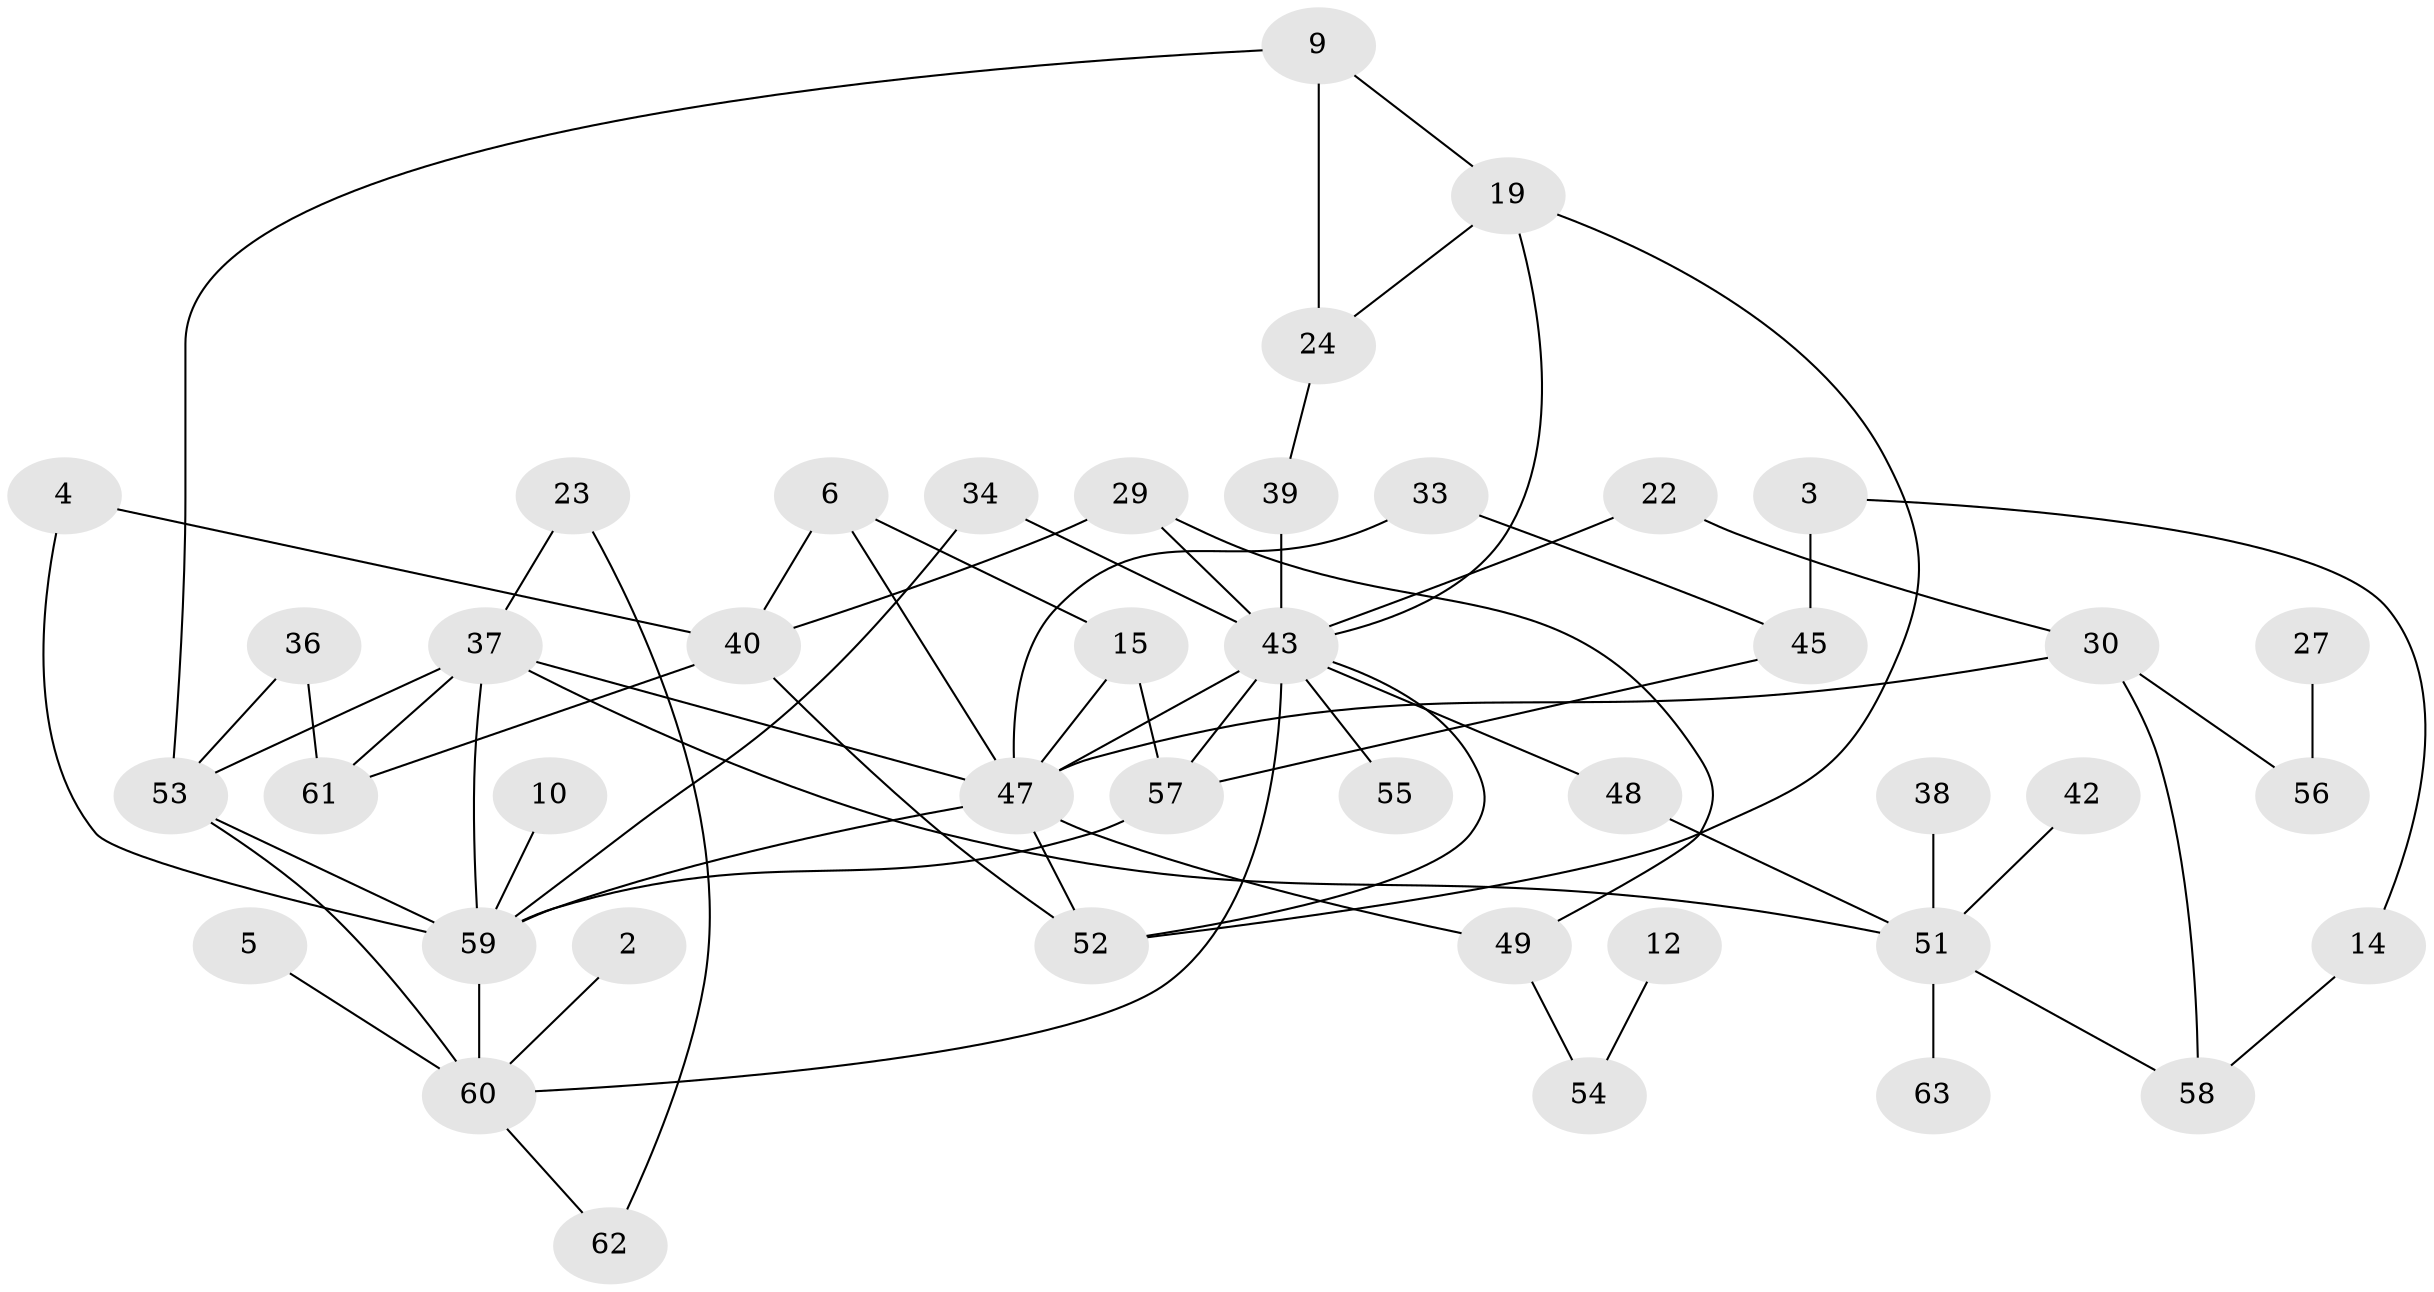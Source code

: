 // original degree distribution, {2: 0.28125, 0: 0.1484375, 3: 0.21875, 5: 0.0625, 1: 0.1875, 4: 0.078125, 6: 0.0078125, 9: 0.0078125, 7: 0.0078125}
// Generated by graph-tools (version 1.1) at 2025/49/03/09/25 03:49:14]
// undirected, 43 vertices, 67 edges
graph export_dot {
graph [start="1"]
  node [color=gray90,style=filled];
  2;
  3;
  4;
  5;
  6;
  9;
  10;
  12;
  14;
  15;
  19;
  22;
  23;
  24;
  27;
  29;
  30;
  33;
  34;
  36;
  37;
  38;
  39;
  40;
  42;
  43;
  45;
  47;
  48;
  49;
  51;
  52;
  53;
  54;
  55;
  56;
  57;
  58;
  59;
  60;
  61;
  62;
  63;
  2 -- 60 [weight=1.0];
  3 -- 14 [weight=1.0];
  3 -- 45 [weight=1.0];
  4 -- 40 [weight=1.0];
  4 -- 59 [weight=1.0];
  5 -- 60 [weight=1.0];
  6 -- 15 [weight=1.0];
  6 -- 40 [weight=1.0];
  6 -- 47 [weight=2.0];
  9 -- 19 [weight=1.0];
  9 -- 24 [weight=1.0];
  9 -- 53 [weight=1.0];
  10 -- 59 [weight=1.0];
  12 -- 54 [weight=1.0];
  14 -- 58 [weight=1.0];
  15 -- 47 [weight=1.0];
  15 -- 57 [weight=1.0];
  19 -- 24 [weight=1.0];
  19 -- 43 [weight=1.0];
  19 -- 52 [weight=1.0];
  22 -- 30 [weight=1.0];
  22 -- 43 [weight=1.0];
  23 -- 37 [weight=1.0];
  23 -- 62 [weight=1.0];
  24 -- 39 [weight=1.0];
  27 -- 56 [weight=1.0];
  29 -- 40 [weight=1.0];
  29 -- 43 [weight=1.0];
  29 -- 49 [weight=1.0];
  30 -- 47 [weight=1.0];
  30 -- 56 [weight=1.0];
  30 -- 58 [weight=1.0];
  33 -- 45 [weight=1.0];
  33 -- 47 [weight=1.0];
  34 -- 43 [weight=1.0];
  34 -- 59 [weight=1.0];
  36 -- 53 [weight=1.0];
  36 -- 61 [weight=1.0];
  37 -- 47 [weight=1.0];
  37 -- 51 [weight=1.0];
  37 -- 53 [weight=1.0];
  37 -- 59 [weight=1.0];
  37 -- 61 [weight=1.0];
  38 -- 51 [weight=1.0];
  39 -- 43 [weight=2.0];
  40 -- 52 [weight=1.0];
  40 -- 61 [weight=1.0];
  42 -- 51 [weight=1.0];
  43 -- 47 [weight=3.0];
  43 -- 48 [weight=1.0];
  43 -- 52 [weight=1.0];
  43 -- 55 [weight=1.0];
  43 -- 57 [weight=1.0];
  43 -- 60 [weight=1.0];
  45 -- 57 [weight=1.0];
  47 -- 49 [weight=1.0];
  47 -- 52 [weight=1.0];
  47 -- 59 [weight=1.0];
  48 -- 51 [weight=1.0];
  49 -- 54 [weight=1.0];
  51 -- 58 [weight=1.0];
  51 -- 63 [weight=1.0];
  53 -- 59 [weight=1.0];
  53 -- 60 [weight=2.0];
  57 -- 59 [weight=1.0];
  59 -- 60 [weight=1.0];
  60 -- 62 [weight=1.0];
}
